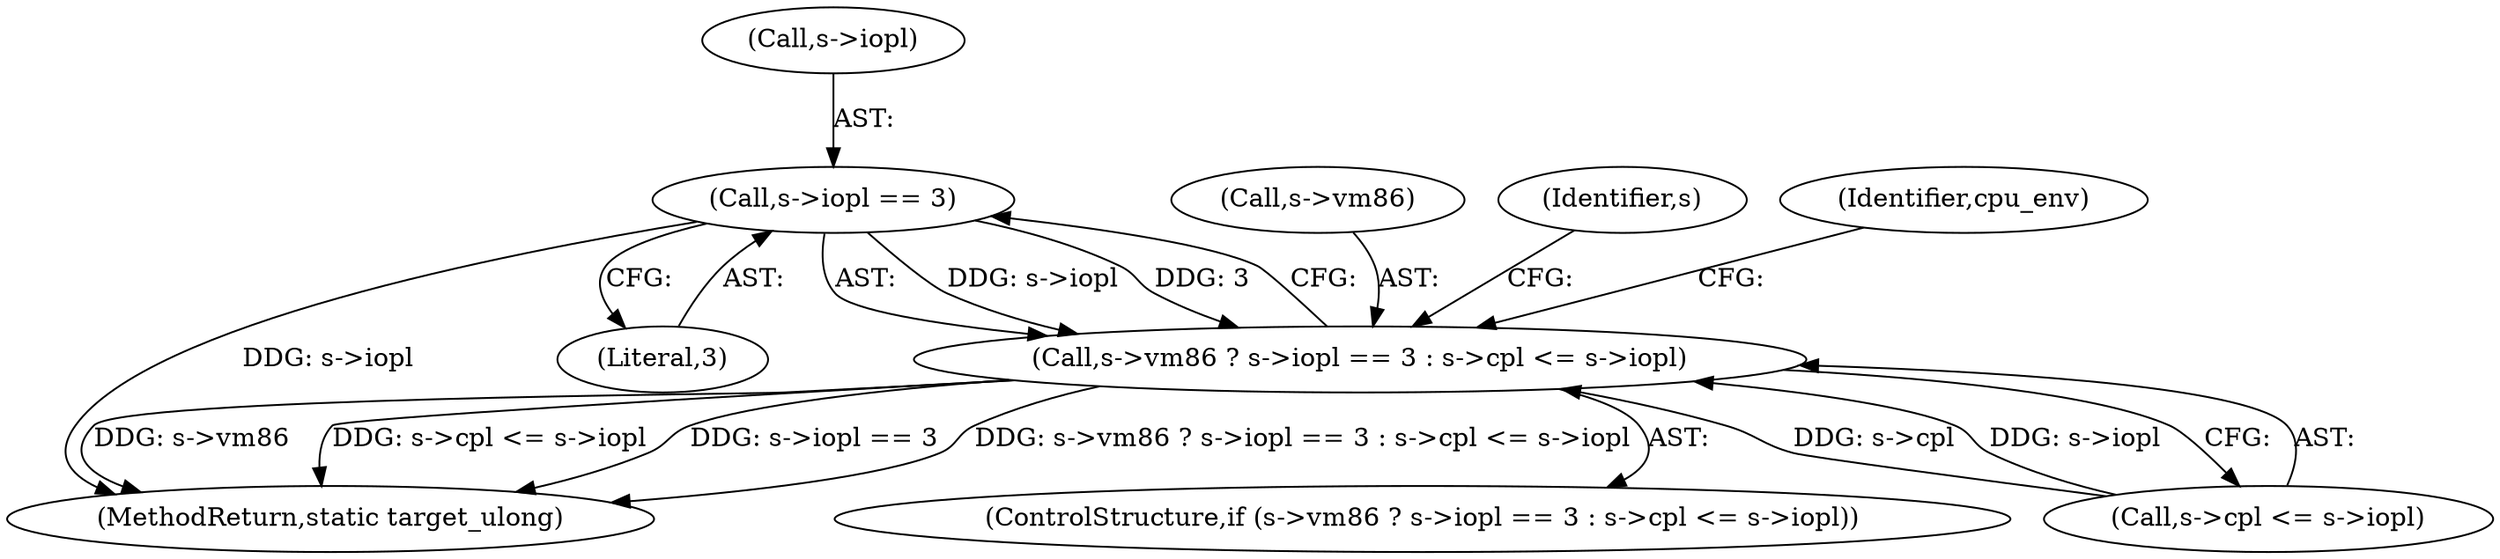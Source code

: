 digraph "0_qemu_30663fd26c0307e414622c7a8607fbc04f92ec14@pointer" {
"1007714" [label="(Call,s->iopl == 3)"];
"1007710" [label="(Call,s->vm86 ? s->iopl == 3 : s->cpl <= s->iopl)"];
"1011840" [label="(MethodReturn,static target_ulong)"];
"1007711" [label="(Call,s->vm86)"];
"1007709" [label="(ControlStructure,if (s->vm86 ? s->iopl == 3 : s->cpl <= s->iopl))"];
"1007743" [label="(Identifier,s)"];
"1007719" [label="(Call,s->cpl <= s->iopl)"];
"1007718" [label="(Literal,3)"];
"1007728" [label="(Identifier,cpu_env)"];
"1007714" [label="(Call,s->iopl == 3)"];
"1007710" [label="(Call,s->vm86 ? s->iopl == 3 : s->cpl <= s->iopl)"];
"1007715" [label="(Call,s->iopl)"];
"1007714" -> "1007710"  [label="AST: "];
"1007714" -> "1007718"  [label="CFG: "];
"1007715" -> "1007714"  [label="AST: "];
"1007718" -> "1007714"  [label="AST: "];
"1007710" -> "1007714"  [label="CFG: "];
"1007714" -> "1011840"  [label="DDG: s->iopl"];
"1007714" -> "1007710"  [label="DDG: s->iopl"];
"1007714" -> "1007710"  [label="DDG: 3"];
"1007710" -> "1007709"  [label="AST: "];
"1007710" -> "1007719"  [label="CFG: "];
"1007711" -> "1007710"  [label="AST: "];
"1007719" -> "1007710"  [label="AST: "];
"1007728" -> "1007710"  [label="CFG: "];
"1007743" -> "1007710"  [label="CFG: "];
"1007710" -> "1011840"  [label="DDG: s->vm86"];
"1007710" -> "1011840"  [label="DDG: s->cpl <= s->iopl"];
"1007710" -> "1011840"  [label="DDG: s->iopl == 3"];
"1007710" -> "1011840"  [label="DDG: s->vm86 ? s->iopl == 3 : s->cpl <= s->iopl"];
"1007719" -> "1007710"  [label="DDG: s->cpl"];
"1007719" -> "1007710"  [label="DDG: s->iopl"];
}

